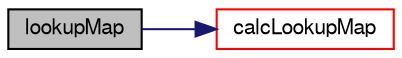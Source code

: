 digraph "lookupMap"
{
  bgcolor="transparent";
  edge [fontname="FreeSans",fontsize="10",labelfontname="FreeSans",labelfontsize="10"];
  node [fontname="FreeSans",fontsize="10",shape=record];
  rankdir="LR";
  Node1 [label="lookupMap",height=0.2,width=0.4,color="black", fillcolor="grey75", style="filled" fontcolor="black"];
  Node1 -> Node2 [color="midnightblue",fontsize="10",style="solid",fontname="FreeSans"];
  Node2 [label="calcLookupMap",height=0.2,width=0.4,color="red",URL="$a02822.html#a18efc117d24a63076e57a488201d955b",tooltip="Construct the look-up map. "];
}

